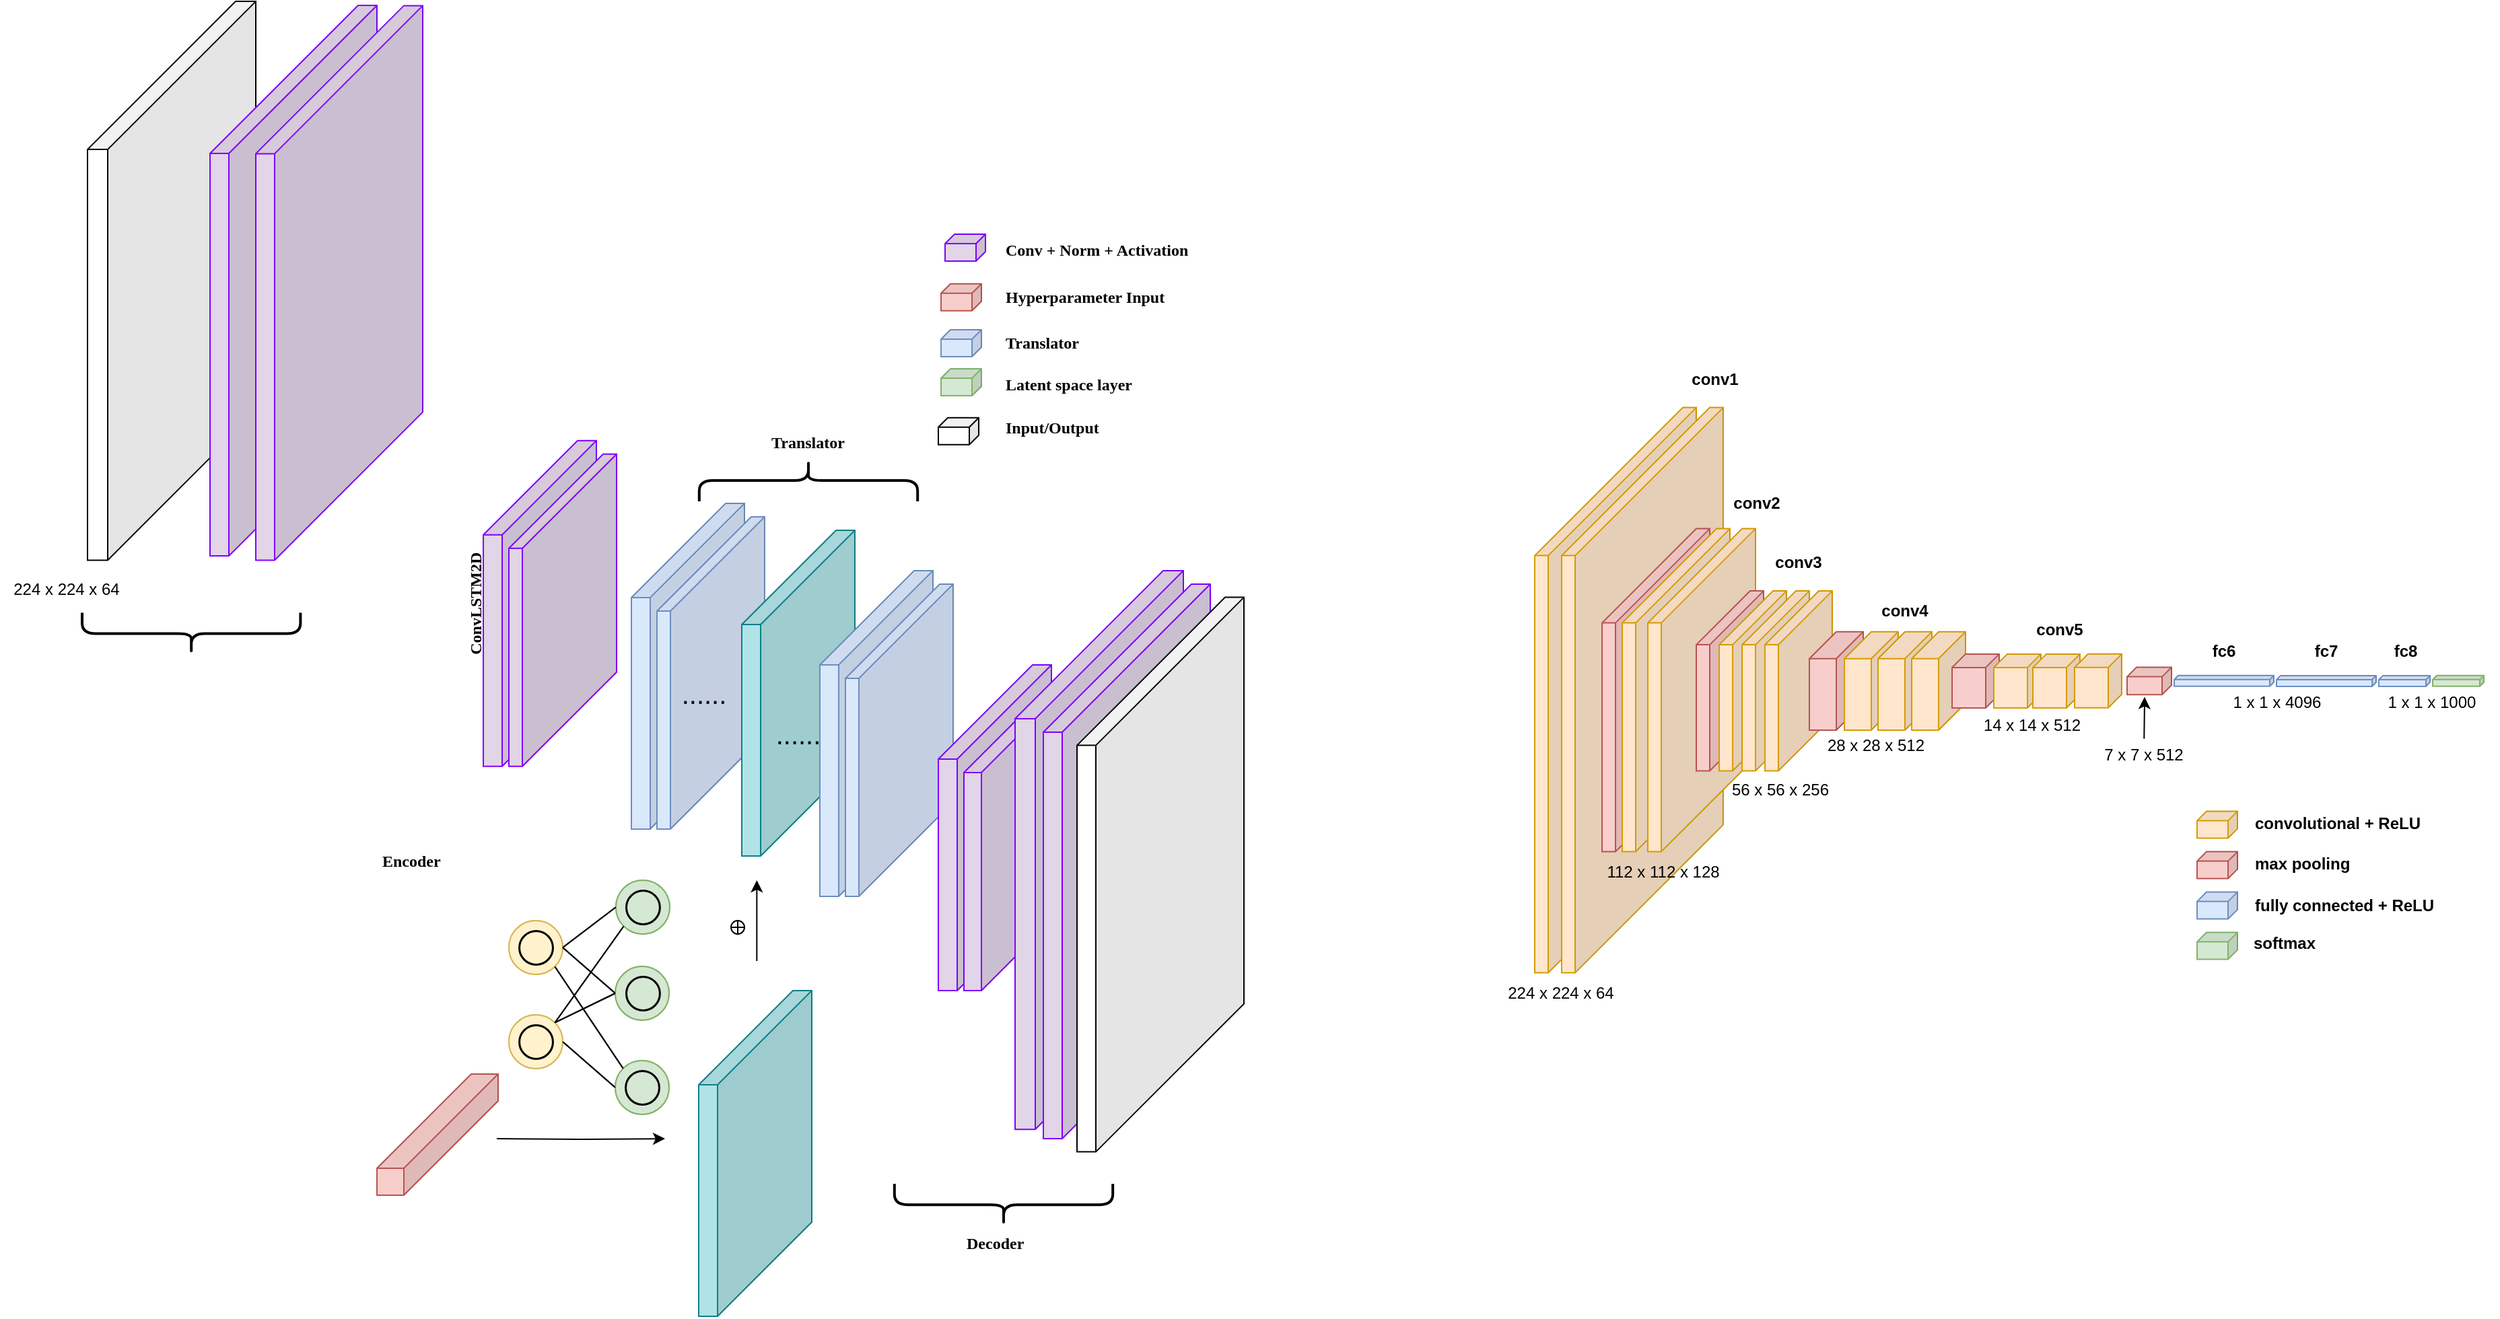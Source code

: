 <mxfile version="24.7.14">
  <diagram name="Page-1" id="ipZe1BJ04AktczsMQ5Gt">
    <mxGraphModel dx="1753" dy="996" grid="1" gridSize="10" guides="1" tooltips="1" connect="1" arrows="1" fold="1" page="1" pageScale="1" pageWidth="2000" pageHeight="3000" math="0" shadow="0">
      <root>
        <mxCell id="0" />
        <mxCell id="1" parent="0" />
        <mxCell id="X90mC9pYVaTqxXo_M1r8-1" value="" style="shape=cube;whiteSpace=wrap;html=1;boundedLbl=1;backgroundOutline=1;darkOpacity=0.05;darkOpacity2=0.1;size=110;direction=east;flipH=1;fontFamily=Georgia;shadow=0;" parent="1" vertex="1">
          <mxGeometry x="85" y="17.06" width="125" height="415.13" as="geometry" />
        </mxCell>
        <mxCell id="X90mC9pYVaTqxXo_M1r8-2" value="" style="shape=cube;whiteSpace=wrap;html=1;boundedLbl=1;backgroundOutline=1;darkOpacity=0.05;darkOpacity2=0.1;size=110;direction=east;flipH=1;fillColor=#E1D5E7;strokeColor=#7F00FF;fontFamily=Georgia;" parent="1" vertex="1">
          <mxGeometry x="176" y="20" width="124" height="409.06" as="geometry" />
        </mxCell>
        <mxCell id="X90mC9pYVaTqxXo_M1r8-3" value="" style="shape=cube;whiteSpace=wrap;html=1;boundedLbl=1;backgroundOutline=1;darkOpacity=0.05;darkOpacity2=0.1;size=7;direction=east;flipH=1;fillColor=#E1D5E7;strokeColor=#7F00FF;fontFamily=Georgia;" parent="1" vertex="1">
          <mxGeometry x="722" y="190" width="30" height="20" as="geometry" />
        </mxCell>
        <mxCell id="X90mC9pYVaTqxXo_M1r8-4" value="" style="shape=cube;whiteSpace=wrap;html=1;boundedLbl=1;backgroundOutline=1;darkOpacity=0.05;darkOpacity2=0.1;size=7;direction=east;flipH=1;fillColor=#f8cecc;strokeColor=#b85450;fontFamily=Georgia;" parent="1" vertex="1">
          <mxGeometry x="719" y="226.88" width="30" height="20" as="geometry" />
        </mxCell>
        <mxCell id="X90mC9pYVaTqxXo_M1r8-5" value="" style="shape=cube;whiteSpace=wrap;html=1;boundedLbl=1;backgroundOutline=1;darkOpacity=0.05;darkOpacity2=0.1;size=7;direction=east;flipH=1;fillColor=#dae8fc;strokeColor=#6c8ebf;fontFamily=Georgia;" parent="1" vertex="1">
          <mxGeometry x="719" y="261" width="30" height="20" as="geometry" />
        </mxCell>
        <mxCell id="X90mC9pYVaTqxXo_M1r8-6" value="" style="shape=cube;whiteSpace=wrap;html=1;boundedLbl=1;backgroundOutline=1;darkOpacity=0.05;darkOpacity2=0.1;size=7;direction=east;flipH=1;fillColor=#d5e8d4;strokeColor=#82b366;fontFamily=Georgia;" parent="1" vertex="1">
          <mxGeometry x="719" y="290" width="30" height="20" as="geometry" />
        </mxCell>
        <mxCell id="X90mC9pYVaTqxXo_M1r8-7" value="&lt;b&gt;ConvLSTM2D&lt;/b&gt;" style="text;html=1;strokeColor=none;fillColor=none;align=center;verticalAlign=middle;whiteSpace=wrap;rounded=0;rotation=-90;fontFamily=Georgia;" parent="1" vertex="1">
          <mxGeometry x="324" y="449.38" width="100" height="30" as="geometry" />
        </mxCell>
        <mxCell id="X90mC9pYVaTqxXo_M1r8-8" value="Conv + Norm + Activation" style="text;html=1;strokeColor=none;fillColor=none;align=left;verticalAlign=middle;whiteSpace=wrap;rounded=0;fontStyle=1;fontFamily=Georgia;" parent="1" vertex="1">
          <mxGeometry x="765" y="190" width="174" height="23.88" as="geometry" />
        </mxCell>
        <mxCell id="X90mC9pYVaTqxXo_M1r8-9" value="Translator" style="text;html=1;strokeColor=none;fillColor=none;align=left;verticalAlign=middle;whiteSpace=wrap;rounded=0;fontStyle=1;fontFamily=Georgia;" parent="1" vertex="1">
          <mxGeometry x="765" y="259.06" width="138" height="23.88" as="geometry" />
        </mxCell>
        <mxCell id="X90mC9pYVaTqxXo_M1r8-10" value="Latent space layer" style="text;html=1;strokeColor=none;fillColor=none;align=left;verticalAlign=middle;whiteSpace=wrap;rounded=0;fontStyle=1;fontFamily=Georgia;" parent="1" vertex="1">
          <mxGeometry x="765" y="290.0" width="138" height="23.88" as="geometry" />
        </mxCell>
        <mxCell id="X90mC9pYVaTqxXo_M1r8-11" value="" style="shape=cube;whiteSpace=wrap;html=1;boundedLbl=1;backgroundOutline=1;darkOpacity=0.05;darkOpacity2=0.1;size=110;direction=east;flipH=1;fillColor=#E1D5E7;strokeColor=#7F00FF;fontFamily=Georgia;" parent="1" vertex="1">
          <mxGeometry x="210" y="20.19" width="124" height="412" as="geometry" />
        </mxCell>
        <mxCell id="X90mC9pYVaTqxXo_M1r8-12" value="" style="shape=cube;whiteSpace=wrap;html=1;boundedLbl=1;backgroundOutline=1;darkOpacity=0.05;darkOpacity2=0.1;size=70;direction=east;flipH=1;fillColor=#E1D5E7;strokeColor=#7F00FF;fontFamily=Georgia;" parent="1" vertex="1">
          <mxGeometry x="379" y="343.38" width="84" height="242" as="geometry" />
        </mxCell>
        <mxCell id="X90mC9pYVaTqxXo_M1r8-13" value="" style="shape=cube;whiteSpace=wrap;html=1;boundedLbl=1;backgroundOutline=1;darkOpacity=0.05;darkOpacity2=0.1;size=70;direction=east;flipH=1;fillColor=#E1D5E7;strokeColor=#7F00FF;fontFamily=Georgia;" parent="1" vertex="1">
          <mxGeometry x="398" y="353.38" width="80" height="232" as="geometry" />
        </mxCell>
        <mxCell id="X90mC9pYVaTqxXo_M1r8-14" value="" style="shape=cube;whiteSpace=wrap;html=1;boundedLbl=1;backgroundOutline=1;darkOpacity=0.05;darkOpacity2=0.1;size=70;direction=east;flipH=1;fillColor=#dae8fc;strokeColor=#6c8ebf;fontFamily=Georgia;" parent="1" vertex="1">
          <mxGeometry x="489" y="390" width="84" height="242" as="geometry" />
        </mxCell>
        <mxCell id="X90mC9pYVaTqxXo_M1r8-15" value="" style="shape=cube;whiteSpace=wrap;html=1;boundedLbl=1;backgroundOutline=1;darkOpacity=0.05;darkOpacity2=0.1;size=70;direction=east;flipH=1;fillColor=#dae8fc;strokeColor=#6c8ebf;fontFamily=Georgia;" parent="1" vertex="1">
          <mxGeometry x="508" y="400" width="80" height="232" as="geometry" />
        </mxCell>
        <mxCell id="X90mC9pYVaTqxXo_M1r8-16" value="" style="edgeStyle=orthogonalEdgeStyle;rounded=0;orthogonalLoop=1;jettySize=auto;html=1;fontFamily=Helvetica;fontSize=12;fontColor=default;" parent="1" edge="1">
          <mxGeometry relative="1" as="geometry">
            <mxPoint x="389" y="861.999" as="sourcePoint" />
            <mxPoint x="514" y="862.06" as="targetPoint" />
          </mxGeometry>
        </mxCell>
        <mxCell id="X90mC9pYVaTqxXo_M1r8-17" value="" style="shape=cube;whiteSpace=wrap;html=1;boundedLbl=1;backgroundOutline=1;darkOpacity=0.05;darkOpacity2=0.1;size=70;direction=east;flipH=1;fillColor=#f8cecc;strokeColor=#b85450;fontFamily=Georgia;" parent="1" vertex="1">
          <mxGeometry x="300" y="814" width="90" height="90" as="geometry" />
        </mxCell>
        <mxCell id="X90mC9pYVaTqxXo_M1r8-18" value="" style="shape=cube;whiteSpace=wrap;html=1;boundedLbl=1;backgroundOutline=1;darkOpacity=0.05;darkOpacity2=0.1;size=70;direction=east;flipH=1;fillColor=#b0e3e6;fontFamily=Georgia;strokeColor=#0e8088;" parent="1" vertex="1">
          <mxGeometry x="571" y="410" width="84" height="242" as="geometry" />
        </mxCell>
        <mxCell id="X90mC9pYVaTqxXo_M1r8-19" value="" style="shape=cube;whiteSpace=wrap;html=1;boundedLbl=1;backgroundOutline=1;darkOpacity=0.05;darkOpacity2=0.1;size=70;direction=east;flipH=1;fillColor=#dae8fc;strokeColor=#6c8ebf;fontFamily=Georgia;" parent="1" vertex="1">
          <mxGeometry x="629" y="440" width="84" height="242" as="geometry" />
        </mxCell>
        <mxCell id="X90mC9pYVaTqxXo_M1r8-20" value="" style="shape=cube;whiteSpace=wrap;html=1;boundedLbl=1;backgroundOutline=1;darkOpacity=0.05;darkOpacity2=0.1;size=70;direction=east;flipH=1;fillColor=#dae8fc;strokeColor=#6c8ebf;fontFamily=Georgia;" parent="1" vertex="1">
          <mxGeometry x="648" y="450" width="80" height="232" as="geometry" />
        </mxCell>
        <mxCell id="X90mC9pYVaTqxXo_M1r8-21" value="" style="shape=cube;whiteSpace=wrap;html=1;boundedLbl=1;backgroundOutline=1;darkOpacity=0.05;darkOpacity2=0.1;size=70;direction=east;flipH=1;fillColor=#E1D5E7;strokeColor=#7F00FF;fontFamily=Georgia;" parent="1" vertex="1">
          <mxGeometry x="717" y="510" width="84" height="242" as="geometry" />
        </mxCell>
        <mxCell id="X90mC9pYVaTqxXo_M1r8-22" value="" style="shape=cube;whiteSpace=wrap;html=1;boundedLbl=1;backgroundOutline=1;darkOpacity=0.05;darkOpacity2=0.1;size=70;direction=east;flipH=1;fillColor=#E1D5E7;strokeColor=#7F00FF;fontFamily=Georgia;" parent="1" vertex="1">
          <mxGeometry x="736" y="520" width="83" height="232" as="geometry" />
        </mxCell>
        <mxCell id="X90mC9pYVaTqxXo_M1r8-23" value="" style="shape=cube;whiteSpace=wrap;html=1;boundedLbl=1;backgroundOutline=1;darkOpacity=0.05;darkOpacity2=0.1;size=110;direction=east;flipH=1;fontFamily=Georgia;shadow=0;fillColor=#E1D5E7;strokeColor=#7F00FF;" parent="1" vertex="1">
          <mxGeometry x="774" y="440" width="125" height="415.13" as="geometry" />
        </mxCell>
        <mxCell id="X90mC9pYVaTqxXo_M1r8-24" value="" style="shape=cube;whiteSpace=wrap;html=1;boundedLbl=1;backgroundOutline=1;darkOpacity=0.05;darkOpacity2=0.1;size=110;direction=east;flipH=1;fillColor=#E1D5E7;strokeColor=#7F00FF;fontFamily=Georgia;" parent="1" vertex="1">
          <mxGeometry x="795" y="450" width="124" height="412" as="geometry" />
        </mxCell>
        <mxCell id="X90mC9pYVaTqxXo_M1r8-25" value="" style="shape=cube;whiteSpace=wrap;html=1;boundedLbl=1;backgroundOutline=1;darkOpacity=0.05;darkOpacity2=0.1;size=110;direction=east;flipH=1;fontFamily=Georgia;" parent="1" vertex="1">
          <mxGeometry x="820" y="459.81" width="124" height="412" as="geometry" />
        </mxCell>
        <mxCell id="X90mC9pYVaTqxXo_M1r8-26" value="" style="shape=cube;whiteSpace=wrap;html=1;boundedLbl=1;backgroundOutline=1;darkOpacity=0.05;darkOpacity2=0.1;size=70;direction=east;flipH=1;fillColor=#b0e3e6;fontFamily=Georgia;strokeColor=#0e8088;" parent="1" vertex="1">
          <mxGeometry x="539" y="752" width="84" height="242" as="geometry" />
        </mxCell>
        <mxCell id="X90mC9pYVaTqxXo_M1r8-27" value="" style="shape=cube;whiteSpace=wrap;html=1;boundedLbl=1;backgroundOutline=1;darkOpacity=0.05;darkOpacity2=0.1;size=7;direction=east;flipH=1;fontFamily=Georgia;" parent="1" vertex="1">
          <mxGeometry x="717" y="326.38" width="30" height="20" as="geometry" />
        </mxCell>
        <mxCell id="X90mC9pYVaTqxXo_M1r8-28" value="Input/Output" style="text;html=1;strokeColor=none;fillColor=none;align=left;verticalAlign=middle;whiteSpace=wrap;rounded=0;fontStyle=1;fontFamily=Georgia;" parent="1" vertex="1">
          <mxGeometry x="765" y="322.5" width="138" height="23.88" as="geometry" />
        </mxCell>
        <mxCell id="X90mC9pYVaTqxXo_M1r8-29" value="&lt;font style=&quot;font-size: 20px;&quot;&gt;......&lt;/font&gt;" style="text;html=1;align=center;verticalAlign=middle;whiteSpace=wrap;rounded=0;fontFamily=Helvetica;fontSize=12;fontColor=default;" parent="1" vertex="1">
          <mxGeometry x="513" y="516" width="60" height="30" as="geometry" />
        </mxCell>
        <mxCell id="X90mC9pYVaTqxXo_M1r8-30" value="&lt;font style=&quot;font-size: 20px;&quot;&gt;......&lt;/font&gt;" style="text;html=1;align=center;verticalAlign=middle;whiteSpace=wrap;rounded=0;fontFamily=Helvetica;fontSize=12;fontColor=default;" parent="1" vertex="1">
          <mxGeometry x="582.5" y="546" width="60" height="30" as="geometry" />
        </mxCell>
        <mxCell id="X90mC9pYVaTqxXo_M1r8-31" value="Hyperparameter Input" style="text;html=1;strokeColor=none;fillColor=none;align=left;verticalAlign=middle;whiteSpace=wrap;rounded=0;fontStyle=1;fontFamily=Georgia;" parent="1" vertex="1">
          <mxGeometry x="765" y="224.94" width="174" height="23.88" as="geometry" />
        </mxCell>
        <mxCell id="X90mC9pYVaTqxXo_M1r8-32" value="" style="endArrow=classic;html=1;rounded=0;fontFamily=Helvetica;fontSize=12;fontColor=default;" parent="1" edge="1">
          <mxGeometry width="50" height="50" relative="1" as="geometry">
            <mxPoint x="582.16" y="730" as="sourcePoint" />
            <mxPoint x="582.16" y="670" as="targetPoint" />
          </mxGeometry>
        </mxCell>
        <mxCell id="X90mC9pYVaTqxXo_M1r8-33" value="" style="verticalLabelPosition=bottom;verticalAlign=top;html=1;shape=mxgraph.flowchart.summing_function;align=center;fontFamily=Helvetica;fontSize=12;" parent="1" vertex="1">
          <mxGeometry x="563" y="700" width="10" height="10" as="geometry" />
        </mxCell>
        <mxCell id="X90mC9pYVaTqxXo_M1r8-34" value="" style="shape=curlyBracket;whiteSpace=wrap;html=1;rounded=1;flipH=1;labelPosition=right;verticalLabelPosition=middle;align=left;verticalAlign=middle;fontFamily=Helvetica;fontSize=12;rotation=90;strokeWidth=2;" parent="1" vertex="1">
          <mxGeometry x="146.6" y="405.6" width="31" height="162.19" as="geometry" />
        </mxCell>
        <mxCell id="X90mC9pYVaTqxXo_M1r8-35" value="Encoder" style="text;html=1;strokeColor=none;fillColor=none;align=left;verticalAlign=middle;whiteSpace=wrap;rounded=0;fontStyle=1;fontFamily=Georgia;" parent="1" vertex="1">
          <mxGeometry x="301.6" y="648.06" width="59" height="15.88" as="geometry" />
        </mxCell>
        <mxCell id="X90mC9pYVaTqxXo_M1r8-36" value="" style="shape=curlyBracket;whiteSpace=wrap;html=1;rounded=1;flipH=1;labelPosition=right;verticalLabelPosition=middle;align=left;verticalAlign=middle;fontFamily=Helvetica;fontSize=12;rotation=90;strokeWidth=2;" parent="1" vertex="1">
          <mxGeometry x="750" y="830" width="31" height="162.19" as="geometry" />
        </mxCell>
        <mxCell id="X90mC9pYVaTqxXo_M1r8-37" value="Decoder" style="text;html=1;strokeColor=none;fillColor=none;align=left;verticalAlign=middle;whiteSpace=wrap;rounded=0;fontStyle=1;fontFamily=Georgia;" parent="1" vertex="1">
          <mxGeometry x="736" y="932.46" width="59" height="15.88" as="geometry" />
        </mxCell>
        <mxCell id="X90mC9pYVaTqxXo_M1r8-38" value="" style="shape=curlyBracket;whiteSpace=wrap;html=1;rounded=1;flipH=1;labelPosition=right;verticalLabelPosition=middle;align=left;verticalAlign=middle;fontFamily=Helvetica;fontSize=12;rotation=-90;strokeWidth=2;" parent="1" vertex="1">
          <mxGeometry x="605" y="291.96" width="31" height="162.19" as="geometry" />
        </mxCell>
        <mxCell id="X90mC9pYVaTqxXo_M1r8-39" value="Translator" style="text;html=1;strokeColor=none;fillColor=none;align=left;verticalAlign=middle;whiteSpace=wrap;rounded=0;fontStyle=1;fontFamily=Georgia;" parent="1" vertex="1">
          <mxGeometry x="591" y="337.5" width="59" height="15.88" as="geometry" />
        </mxCell>
        <mxCell id="X90mC9pYVaTqxXo_M1r8-40" value="" style="ellipse;whiteSpace=wrap;html=1;aspect=fixed;strokeColor=#d6b656;fillColor=#fff2cc;container=0;fontSize=9;" parent="1" vertex="1">
          <mxGeometry x="398" y="770" width="40" height="40" as="geometry" />
        </mxCell>
        <mxCell id="X90mC9pYVaTqxXo_M1r8-41" value="" style="ellipse;whiteSpace=wrap;html=1;aspect=fixed;fillColor=none;strokeWidth=1.5;container=0;fontSize=9;" parent="1" vertex="1">
          <mxGeometry x="405.535" y="777.53" width="24.93" height="24.93" as="geometry" />
        </mxCell>
        <mxCell id="X90mC9pYVaTqxXo_M1r8-42" value="" style="ellipse;whiteSpace=wrap;html=1;aspect=fixed;strokeColor=#d6b656;fillColor=#fff2cc;container=0;fontSize=9;" parent="1" vertex="1">
          <mxGeometry x="398" y="700" width="40" height="40" as="geometry" />
        </mxCell>
        <mxCell id="X90mC9pYVaTqxXo_M1r8-43" value="" style="ellipse;whiteSpace=wrap;html=1;aspect=fixed;fillColor=none;strokeWidth=1.5;container=0;fontSize=9;" parent="1" vertex="1">
          <mxGeometry x="405.535" y="707.53" width="24.93" height="24.93" as="geometry" />
        </mxCell>
        <mxCell id="X90mC9pYVaTqxXo_M1r8-44" value="" style="ellipse;whiteSpace=wrap;html=1;aspect=fixed;strokeColor=#82b366;fillColor=#d5e8d4;container=0;fontSize=9;" parent="1" vertex="1">
          <mxGeometry x="477.0" y="734" width="40" height="40" as="geometry" />
        </mxCell>
        <mxCell id="X90mC9pYVaTqxXo_M1r8-45" value="" style="ellipse;whiteSpace=wrap;html=1;aspect=fixed;fillColor=none;strokeWidth=1.5;container=0;fontSize=9;" parent="1" vertex="1">
          <mxGeometry x="485.0" y="741.53" width="24.93" height="24.93" as="geometry" />
        </mxCell>
        <mxCell id="X90mC9pYVaTqxXo_M1r8-46" value="" style="ellipse;whiteSpace=wrap;html=1;aspect=fixed;strokeColor=#82b366;fillColor=#d5e8d4;container=0;fontSize=9;" parent="1" vertex="1">
          <mxGeometry x="477.0" y="804" width="40" height="40" as="geometry" />
        </mxCell>
        <mxCell id="X90mC9pYVaTqxXo_M1r8-47" value="" style="ellipse;whiteSpace=wrap;html=1;aspect=fixed;fillColor=none;strokeWidth=1.5;container=0;fontSize=9;" parent="1" vertex="1">
          <mxGeometry x="484.535" y="811.53" width="24.93" height="24.93" as="geometry" />
        </mxCell>
        <mxCell id="X90mC9pYVaTqxXo_M1r8-48" value="" style="ellipse;whiteSpace=wrap;html=1;aspect=fixed;strokeColor=#82b366;fillColor=#d5e8d4;container=0;fontSize=9;" parent="1" vertex="1">
          <mxGeometry x="477.46" y="670" width="40" height="40" as="geometry" />
        </mxCell>
        <mxCell id="X90mC9pYVaTqxXo_M1r8-49" value="" style="ellipse;whiteSpace=wrap;html=1;aspect=fixed;fillColor=none;strokeWidth=1.5;container=0;fontSize=9;" parent="1" vertex="1">
          <mxGeometry x="484.995" y="677.53" width="24.93" height="24.93" as="geometry" />
        </mxCell>
        <mxCell id="X90mC9pYVaTqxXo_M1r8-50" value="" style="endArrow=none;html=1;rounded=0;fontSize=9;exitX=1;exitY=0.5;exitDx=0;exitDy=0;entryX=0;entryY=0.5;entryDx=0;entryDy=0;" parent="1" source="X90mC9pYVaTqxXo_M1r8-42" target="X90mC9pYVaTqxXo_M1r8-44" edge="1">
          <mxGeometry width="50" height="50" relative="1" as="geometry">
            <mxPoint x="442.142" y="674.142" as="sourcePoint" />
            <mxPoint x="492.858" y="819.858" as="targetPoint" />
          </mxGeometry>
        </mxCell>
        <mxCell id="X90mC9pYVaTqxXo_M1r8-51" value="" style="endArrow=none;html=1;rounded=0;fontSize=9;exitX=1;exitY=0.5;exitDx=0;exitDy=0;entryX=0;entryY=0.5;entryDx=0;entryDy=0;" parent="1" source="X90mC9pYVaTqxXo_M1r8-40" target="X90mC9pYVaTqxXo_M1r8-46" edge="1">
          <mxGeometry width="50" height="50" relative="1" as="geometry">
            <mxPoint x="448.0" y="730" as="sourcePoint" />
            <mxPoint x="487.0" y="764" as="targetPoint" />
          </mxGeometry>
        </mxCell>
        <mxCell id="X90mC9pYVaTqxXo_M1r8-52" value="" style="endArrow=none;html=1;rounded=0;fontSize=9;exitX=1;exitY=0;exitDx=0;exitDy=0;entryX=0;entryY=0.5;entryDx=0;entryDy=0;" parent="1" source="X90mC9pYVaTqxXo_M1r8-40" target="X90mC9pYVaTqxXo_M1r8-44" edge="1">
          <mxGeometry width="50" height="50" relative="1" as="geometry">
            <mxPoint x="448.0" y="800" as="sourcePoint" />
            <mxPoint x="487.0" y="834" as="targetPoint" />
          </mxGeometry>
        </mxCell>
        <mxCell id="X90mC9pYVaTqxXo_M1r8-53" value="" style="endArrow=none;html=1;rounded=0;fontSize=9;exitX=1;exitY=0;exitDx=0;exitDy=0;entryX=0;entryY=1;entryDx=0;entryDy=0;" parent="1" source="X90mC9pYVaTqxXo_M1r8-40" target="X90mC9pYVaTqxXo_M1r8-48" edge="1">
          <mxGeometry width="50" height="50" relative="1" as="geometry">
            <mxPoint x="442.142" y="785.858" as="sourcePoint" />
            <mxPoint x="487.0" y="764" as="targetPoint" />
          </mxGeometry>
        </mxCell>
        <mxCell id="X90mC9pYVaTqxXo_M1r8-54" value="" style="endArrow=none;html=1;rounded=0;fontSize=9;exitX=1;exitY=1;exitDx=0;exitDy=0;entryX=0;entryY=0;entryDx=0;entryDy=0;" parent="1" source="X90mC9pYVaTqxXo_M1r8-42" target="X90mC9pYVaTqxXo_M1r8-46" edge="1">
          <mxGeometry width="50" height="50" relative="1" as="geometry">
            <mxPoint x="442.142" y="715.858" as="sourcePoint" />
            <mxPoint x="493.318" y="644.142" as="targetPoint" />
          </mxGeometry>
        </mxCell>
        <mxCell id="X90mC9pYVaTqxXo_M1r8-55" value="" style="endArrow=none;html=1;rounded=0;fontSize=9;exitX=1;exitY=0.5;exitDx=0;exitDy=0;entryX=0;entryY=0.5;entryDx=0;entryDy=0;" parent="1" source="X90mC9pYVaTqxXo_M1r8-42" target="X90mC9pYVaTqxXo_M1r8-48" edge="1">
          <mxGeometry width="50" height="50" relative="1" as="geometry">
            <mxPoint x="442.142" y="744.142" as="sourcePoint" />
            <mxPoint x="492.858" y="819.858" as="targetPoint" />
          </mxGeometry>
        </mxCell>
        <mxCell id="X90mC9pYVaTqxXo_M1r8-56" value="" style="ellipse;whiteSpace=wrap;html=1;aspect=fixed;strokeColor=#d6b656;fillColor=#fff2cc;container=0;fontSize=9;" parent="1" vertex="1">
          <mxGeometry x="398" y="770" width="40" height="40" as="geometry" />
        </mxCell>
        <mxCell id="X90mC9pYVaTqxXo_M1r8-57" value="" style="ellipse;whiteSpace=wrap;html=1;aspect=fixed;fillColor=none;strokeWidth=1.5;container=0;fontSize=9;" parent="1" vertex="1">
          <mxGeometry x="405.535" y="777.53" width="24.93" height="24.93" as="geometry" />
        </mxCell>
        <mxCell id="X90mC9pYVaTqxXo_M1r8-58" value="" style="ellipse;whiteSpace=wrap;html=1;aspect=fixed;strokeColor=#d6b656;fillColor=#fff2cc;container=0;fontSize=9;" parent="1" vertex="1">
          <mxGeometry x="398" y="700" width="40" height="40" as="geometry" />
        </mxCell>
        <mxCell id="X90mC9pYVaTqxXo_M1r8-59" value="" style="ellipse;whiteSpace=wrap;html=1;aspect=fixed;fillColor=none;strokeWidth=1.5;container=0;fontSize=9;" parent="1" vertex="1">
          <mxGeometry x="405.535" y="707.53" width="24.93" height="24.93" as="geometry" />
        </mxCell>
        <mxCell id="X90mC9pYVaTqxXo_M1r8-60" value="" style="ellipse;whiteSpace=wrap;html=1;aspect=fixed;strokeColor=#82b366;fillColor=#d5e8d4;container=0;fontSize=9;" parent="1" vertex="1">
          <mxGeometry x="477.0" y="734" width="40" height="40" as="geometry" />
        </mxCell>
        <mxCell id="X90mC9pYVaTqxXo_M1r8-61" value="" style="ellipse;whiteSpace=wrap;html=1;aspect=fixed;fillColor=none;strokeWidth=1.5;container=0;fontSize=9;" parent="1" vertex="1">
          <mxGeometry x="485.0" y="741.53" width="24.93" height="24.93" as="geometry" />
        </mxCell>
        <mxCell id="X90mC9pYVaTqxXo_M1r8-62" value="" style="ellipse;whiteSpace=wrap;html=1;aspect=fixed;strokeColor=#82b366;fillColor=#d5e8d4;container=0;fontSize=9;" parent="1" vertex="1">
          <mxGeometry x="477.0" y="804" width="40" height="40" as="geometry" />
        </mxCell>
        <mxCell id="X90mC9pYVaTqxXo_M1r8-63" value="" style="ellipse;whiteSpace=wrap;html=1;aspect=fixed;fillColor=none;strokeWidth=1.5;container=0;fontSize=9;" parent="1" vertex="1">
          <mxGeometry x="484.535" y="811.53" width="24.93" height="24.93" as="geometry" />
        </mxCell>
        <mxCell id="X90mC9pYVaTqxXo_M1r8-64" value="" style="ellipse;whiteSpace=wrap;html=1;aspect=fixed;strokeColor=#82b366;fillColor=#d5e8d4;container=0;fontSize=9;" parent="1" vertex="1">
          <mxGeometry x="477.46" y="670" width="40" height="40" as="geometry" />
        </mxCell>
        <mxCell id="X90mC9pYVaTqxXo_M1r8-65" value="" style="ellipse;whiteSpace=wrap;html=1;aspect=fixed;fillColor=none;strokeWidth=1.5;container=0;fontSize=9;" parent="1" vertex="1">
          <mxGeometry x="484.995" y="677.53" width="24.93" height="24.93" as="geometry" />
        </mxCell>
        <mxCell id="X90mC9pYVaTqxXo_M1r8-66" value="" style="endArrow=none;html=1;rounded=0;fontSize=9;exitX=1;exitY=0.5;exitDx=0;exitDy=0;entryX=0;entryY=0.5;entryDx=0;entryDy=0;" parent="1" source="X90mC9pYVaTqxXo_M1r8-58" target="X90mC9pYVaTqxXo_M1r8-60" edge="1">
          <mxGeometry width="50" height="50" relative="1" as="geometry">
            <mxPoint x="442.142" y="674.142" as="sourcePoint" />
            <mxPoint x="492.858" y="819.858" as="targetPoint" />
          </mxGeometry>
        </mxCell>
        <mxCell id="X90mC9pYVaTqxXo_M1r8-67" value="" style="endArrow=none;html=1;rounded=0;fontSize=9;exitX=1;exitY=0.5;exitDx=0;exitDy=0;entryX=0;entryY=0.5;entryDx=0;entryDy=0;" parent="1" source="X90mC9pYVaTqxXo_M1r8-56" target="X90mC9pYVaTqxXo_M1r8-62" edge="1">
          <mxGeometry width="50" height="50" relative="1" as="geometry">
            <mxPoint x="448.0" y="730" as="sourcePoint" />
            <mxPoint x="487.0" y="764" as="targetPoint" />
          </mxGeometry>
        </mxCell>
        <mxCell id="X90mC9pYVaTqxXo_M1r8-68" value="" style="endArrow=none;html=1;rounded=0;fontSize=9;exitX=1;exitY=0;exitDx=0;exitDy=0;entryX=0;entryY=0.5;entryDx=0;entryDy=0;" parent="1" source="X90mC9pYVaTqxXo_M1r8-56" target="X90mC9pYVaTqxXo_M1r8-60" edge="1">
          <mxGeometry width="50" height="50" relative="1" as="geometry">
            <mxPoint x="448.0" y="800" as="sourcePoint" />
            <mxPoint x="487.0" y="834" as="targetPoint" />
          </mxGeometry>
        </mxCell>
        <mxCell id="X90mC9pYVaTqxXo_M1r8-69" value="" style="endArrow=none;html=1;rounded=0;fontSize=9;exitX=1;exitY=0;exitDx=0;exitDy=0;entryX=0;entryY=1;entryDx=0;entryDy=0;" parent="1" source="X90mC9pYVaTqxXo_M1r8-56" target="X90mC9pYVaTqxXo_M1r8-64" edge="1">
          <mxGeometry width="50" height="50" relative="1" as="geometry">
            <mxPoint x="442.142" y="785.858" as="sourcePoint" />
            <mxPoint x="487.0" y="764" as="targetPoint" />
          </mxGeometry>
        </mxCell>
        <mxCell id="X90mC9pYVaTqxXo_M1r8-70" value="" style="endArrow=none;html=1;rounded=0;fontSize=9;exitX=1;exitY=1;exitDx=0;exitDy=0;entryX=0;entryY=0;entryDx=0;entryDy=0;" parent="1" source="X90mC9pYVaTqxXo_M1r8-58" target="X90mC9pYVaTqxXo_M1r8-62" edge="1">
          <mxGeometry width="50" height="50" relative="1" as="geometry">
            <mxPoint x="442.142" y="715.858" as="sourcePoint" />
            <mxPoint x="493.318" y="644.142" as="targetPoint" />
          </mxGeometry>
        </mxCell>
        <mxCell id="X90mC9pYVaTqxXo_M1r8-71" value="" style="endArrow=none;html=1;rounded=0;fontSize=9;exitX=1;exitY=0.5;exitDx=0;exitDy=0;entryX=0;entryY=0.5;entryDx=0;entryDy=0;" parent="1" source="X90mC9pYVaTqxXo_M1r8-58" target="X90mC9pYVaTqxXo_M1r8-64" edge="1">
          <mxGeometry width="50" height="50" relative="1" as="geometry">
            <mxPoint x="442.142" y="744.142" as="sourcePoint" />
            <mxPoint x="492.858" y="819.858" as="targetPoint" />
          </mxGeometry>
        </mxCell>
        <mxCell id="X90mC9pYVaTqxXo_M1r8-281" value="" style="shape=cube;whiteSpace=wrap;html=1;boundedLbl=1;backgroundOutline=1;darkOpacity=0.05;darkOpacity2=0.1;size=110;direction=east;flipH=1;fillColor=#ffe6cc;strokeColor=#d79b00;" parent="1" vertex="1">
          <mxGeometry x="1160" y="318.81" width="120" height="420" as="geometry" />
        </mxCell>
        <mxCell id="X90mC9pYVaTqxXo_M1r8-282" value="" style="shape=cube;whiteSpace=wrap;html=1;boundedLbl=1;backgroundOutline=1;darkOpacity=0.05;darkOpacity2=0.1;size=110;direction=east;flipH=1;fillColor=#ffe6cc;strokeColor=#d79b00;" parent="1" vertex="1">
          <mxGeometry x="1180" y="318.81" width="120" height="420" as="geometry" />
        </mxCell>
        <mxCell id="X90mC9pYVaTqxXo_M1r8-283" value="" style="shape=cube;whiteSpace=wrap;html=1;boundedLbl=1;backgroundOutline=1;darkOpacity=0.05;darkOpacity2=0.1;size=70;direction=east;flipH=1;fillColor=#f8cecc;strokeColor=#b85450;" parent="1" vertex="1">
          <mxGeometry x="1210" y="408.81" width="80" height="240" as="geometry" />
        </mxCell>
        <mxCell id="X90mC9pYVaTqxXo_M1r8-284" value="" style="shape=cube;whiteSpace=wrap;html=1;boundedLbl=1;backgroundOutline=1;darkOpacity=0.05;darkOpacity2=0.1;size=70;direction=east;flipH=1;fillColor=#ffe6cc;strokeColor=#d79b00;" parent="1" vertex="1">
          <mxGeometry x="1225" y="408.81" width="80" height="240" as="geometry" />
        </mxCell>
        <mxCell id="X90mC9pYVaTqxXo_M1r8-285" value="" style="shape=cube;whiteSpace=wrap;html=1;boundedLbl=1;backgroundOutline=1;darkOpacity=0.05;darkOpacity2=0.1;size=70;direction=east;flipH=1;fillColor=#ffe6cc;strokeColor=#d79b00;" parent="1" vertex="1">
          <mxGeometry x="1244" y="408.81" width="80" height="240" as="geometry" />
        </mxCell>
        <mxCell id="X90mC9pYVaTqxXo_M1r8-286" value="" style="shape=cube;whiteSpace=wrap;html=1;boundedLbl=1;backgroundOutline=1;darkOpacity=0.05;darkOpacity2=0.1;size=40;direction=east;flipH=1;fillColor=#f8cecc;strokeColor=#b85450;" parent="1" vertex="1">
          <mxGeometry x="1280" y="455.06" width="50" height="133.75" as="geometry" />
        </mxCell>
        <mxCell id="X90mC9pYVaTqxXo_M1r8-287" value="" style="shape=cube;whiteSpace=wrap;html=1;boundedLbl=1;backgroundOutline=1;darkOpacity=0.05;darkOpacity2=0.1;size=40;direction=east;flipH=1;fillColor=#ffe6cc;strokeColor=#d79b00;" parent="1" vertex="1">
          <mxGeometry x="1297" y="455.06" width="50" height="133.75" as="geometry" />
        </mxCell>
        <mxCell id="X90mC9pYVaTqxXo_M1r8-288" value="" style="shape=cube;whiteSpace=wrap;html=1;boundedLbl=1;backgroundOutline=1;darkOpacity=0.05;darkOpacity2=0.1;size=40;direction=east;flipH=1;fillColor=#ffe6cc;strokeColor=#d79b00;" parent="1" vertex="1">
          <mxGeometry x="1314" y="455.06" width="50" height="133.75" as="geometry" />
        </mxCell>
        <mxCell id="X90mC9pYVaTqxXo_M1r8-289" value="" style="shape=cube;whiteSpace=wrap;html=1;boundedLbl=1;backgroundOutline=1;darkOpacity=0.05;darkOpacity2=0.1;size=40;direction=east;flipH=1;fillColor=#ffe6cc;strokeColor=#d79b00;" parent="1" vertex="1">
          <mxGeometry x="1331" y="455.06" width="50" height="133.75" as="geometry" />
        </mxCell>
        <mxCell id="X90mC9pYVaTqxXo_M1r8-290" value="" style="shape=cube;whiteSpace=wrap;html=1;boundedLbl=1;backgroundOutline=1;darkOpacity=0.05;darkOpacity2=0.1;size=20;direction=east;flipH=1;fillColor=#f8cecc;strokeColor=#b85450;" parent="1" vertex="1">
          <mxGeometry x="1364" y="485.37" width="40" height="73.13" as="geometry" />
        </mxCell>
        <mxCell id="X90mC9pYVaTqxXo_M1r8-291" value="" style="shape=cube;whiteSpace=wrap;html=1;boundedLbl=1;backgroundOutline=1;darkOpacity=0.05;darkOpacity2=0.1;size=20;direction=east;flipH=1;fillColor=#ffe6cc;strokeColor=#d79b00;" parent="1" vertex="1">
          <mxGeometry x="1390" y="485.37" width="40" height="73.13" as="geometry" />
        </mxCell>
        <mxCell id="X90mC9pYVaTqxXo_M1r8-292" value="" style="shape=cube;whiteSpace=wrap;html=1;boundedLbl=1;backgroundOutline=1;darkOpacity=0.05;darkOpacity2=0.1;size=20;direction=east;flipH=1;fillColor=#ffe6cc;strokeColor=#d79b00;" parent="1" vertex="1">
          <mxGeometry x="1415" y="485.37" width="40" height="73.13" as="geometry" />
        </mxCell>
        <mxCell id="X90mC9pYVaTqxXo_M1r8-293" value="" style="shape=cube;whiteSpace=wrap;html=1;boundedLbl=1;backgroundOutline=1;darkOpacity=0.05;darkOpacity2=0.1;size=20;direction=east;flipH=1;fillColor=#ffe6cc;strokeColor=#d79b00;" parent="1" vertex="1">
          <mxGeometry x="1440" y="485.37" width="40" height="73.13" as="geometry" />
        </mxCell>
        <mxCell id="X90mC9pYVaTqxXo_M1r8-294" value="" style="shape=cube;whiteSpace=wrap;html=1;boundedLbl=1;backgroundOutline=1;darkOpacity=0.05;darkOpacity2=0.1;size=10;direction=east;flipH=1;fillColor=#f8cecc;strokeColor=#b85450;" parent="1" vertex="1">
          <mxGeometry x="1470" y="501.94" width="35" height="40" as="geometry" />
        </mxCell>
        <mxCell id="X90mC9pYVaTqxXo_M1r8-295" value="" style="shape=cube;whiteSpace=wrap;html=1;boundedLbl=1;backgroundOutline=1;darkOpacity=0.05;darkOpacity2=0.1;size=10;direction=east;flipH=1;fillColor=#ffe6cc;strokeColor=#d79b00;" parent="1" vertex="1">
          <mxGeometry x="1501" y="501.94" width="35" height="40" as="geometry" />
        </mxCell>
        <mxCell id="X90mC9pYVaTqxXo_M1r8-296" value="" style="shape=cube;whiteSpace=wrap;html=1;boundedLbl=1;backgroundOutline=1;darkOpacity=0.05;darkOpacity2=0.1;size=7;direction=east;flipH=1;fillColor=#f8cecc;strokeColor=#b85450;" parent="1" vertex="1">
          <mxGeometry x="1600" y="511.77" width="33" height="20.32" as="geometry" />
        </mxCell>
        <mxCell id="X90mC9pYVaTqxXo_M1r8-297" value="" style="shape=cube;whiteSpace=wrap;html=1;boundedLbl=1;backgroundOutline=1;darkOpacity=0.05;darkOpacity2=0.1;size=3;direction=east;flipH=1;fillColor=#dae8fc;strokeColor=#6c8ebf;" parent="1" vertex="1">
          <mxGeometry x="1635" y="517.93" width="74" height="8" as="geometry" />
        </mxCell>
        <mxCell id="X90mC9pYVaTqxXo_M1r8-298" value="" style="shape=cube;whiteSpace=wrap;html=1;boundedLbl=1;backgroundOutline=1;darkOpacity=0.05;darkOpacity2=0.1;size=3;direction=east;flipH=1;fillColor=#dae8fc;strokeColor=#6c8ebf;" parent="1" vertex="1">
          <mxGeometry x="1711" y="517.94" width="74" height="8" as="geometry" />
        </mxCell>
        <mxCell id="X90mC9pYVaTqxXo_M1r8-299" value="" style="shape=cube;whiteSpace=wrap;html=1;boundedLbl=1;backgroundOutline=1;darkOpacity=0.05;darkOpacity2=0.1;size=3;direction=east;flipH=1;fillColor=#dae8fc;strokeColor=#6c8ebf;" parent="1" vertex="1">
          <mxGeometry x="1787" y="517.94" width="38" height="8" as="geometry" />
        </mxCell>
        <mxCell id="X90mC9pYVaTqxXo_M1r8-300" value="" style="shape=cube;whiteSpace=wrap;html=1;boundedLbl=1;backgroundOutline=1;darkOpacity=0.05;darkOpacity2=0.1;size=7;direction=east;flipH=1;fillColor=#ffe6cc;strokeColor=#d79b00;" parent="1" vertex="1">
          <mxGeometry x="1652" y="618.81" width="30" height="20" as="geometry" />
        </mxCell>
        <mxCell id="X90mC9pYVaTqxXo_M1r8-301" value="" style="shape=cube;whiteSpace=wrap;html=1;boundedLbl=1;backgroundOutline=1;darkOpacity=0.05;darkOpacity2=0.1;size=7;direction=east;flipH=1;fillColor=#f8cecc;strokeColor=#b85450;" parent="1" vertex="1">
          <mxGeometry x="1652" y="648.81" width="30" height="20" as="geometry" />
        </mxCell>
        <mxCell id="X90mC9pYVaTqxXo_M1r8-302" value="" style="shape=cube;whiteSpace=wrap;html=1;boundedLbl=1;backgroundOutline=1;darkOpacity=0.05;darkOpacity2=0.1;size=7;direction=east;flipH=1;fillColor=#dae8fc;strokeColor=#6c8ebf;" parent="1" vertex="1">
          <mxGeometry x="1652" y="678.81" width="30" height="20" as="geometry" />
        </mxCell>
        <mxCell id="X90mC9pYVaTqxXo_M1r8-303" value="" style="shape=cube;whiteSpace=wrap;html=1;boundedLbl=1;backgroundOutline=1;darkOpacity=0.05;darkOpacity2=0.1;size=3;direction=east;flipH=1;fillColor=#d5e8d4;strokeColor=#82b366;" parent="1" vertex="1">
          <mxGeometry x="1827" y="517.93" width="38" height="8" as="geometry" />
        </mxCell>
        <mxCell id="X90mC9pYVaTqxXo_M1r8-304" value="" style="shape=cube;whiteSpace=wrap;html=1;boundedLbl=1;backgroundOutline=1;darkOpacity=0.05;darkOpacity2=0.1;size=7;direction=east;flipH=1;fillColor=#d5e8d4;strokeColor=#82b366;" parent="1" vertex="1">
          <mxGeometry x="1652" y="708.81" width="30" height="20" as="geometry" />
        </mxCell>
        <mxCell id="X90mC9pYVaTqxXo_M1r8-305" value="&lt;b&gt;conv1&lt;/b&gt;" style="text;html=1;strokeColor=none;fillColor=none;align=center;verticalAlign=middle;whiteSpace=wrap;rounded=0;" parent="1" vertex="1">
          <mxGeometry x="1274" y="282.81" width="40" height="30" as="geometry" />
        </mxCell>
        <mxCell id="X90mC9pYVaTqxXo_M1r8-306" value="&lt;b&gt;conv2&lt;/b&gt;" style="text;html=1;strokeColor=none;fillColor=none;align=center;verticalAlign=middle;whiteSpace=wrap;rounded=0;" parent="1" vertex="1">
          <mxGeometry x="1305" y="374.81" width="40" height="30" as="geometry" />
        </mxCell>
        <mxCell id="X90mC9pYVaTqxXo_M1r8-307" value="&lt;b&gt;conv3&lt;/b&gt;" style="text;html=1;strokeColor=none;fillColor=none;align=center;verticalAlign=middle;whiteSpace=wrap;rounded=0;" parent="1" vertex="1">
          <mxGeometry x="1336" y="418.81" width="40" height="30" as="geometry" />
        </mxCell>
        <mxCell id="X90mC9pYVaTqxXo_M1r8-308" value="&lt;b&gt;conv4&lt;/b&gt;" style="text;html=1;strokeColor=none;fillColor=none;align=center;verticalAlign=middle;whiteSpace=wrap;rounded=0;" parent="1" vertex="1">
          <mxGeometry x="1415" y="455.06" width="40" height="30" as="geometry" />
        </mxCell>
        <mxCell id="X90mC9pYVaTqxXo_M1r8-309" value="&lt;b&gt;conv5&lt;/b&gt;" style="text;html=1;strokeColor=none;fillColor=none;align=center;verticalAlign=middle;whiteSpace=wrap;rounded=0;" parent="1" vertex="1">
          <mxGeometry x="1530" y="468.81" width="40" height="30" as="geometry" />
        </mxCell>
        <mxCell id="X90mC9pYVaTqxXo_M1r8-310" value="&lt;b&gt;fc6&lt;/b&gt;" style="text;html=1;strokeColor=none;fillColor=none;align=center;verticalAlign=middle;whiteSpace=wrap;rounded=0;" parent="1" vertex="1">
          <mxGeometry x="1652" y="485.37" width="40" height="30" as="geometry" />
        </mxCell>
        <mxCell id="X90mC9pYVaTqxXo_M1r8-311" value="&lt;b&gt;fc7&lt;/b&gt;" style="text;html=1;strokeColor=none;fillColor=none;align=center;verticalAlign=middle;whiteSpace=wrap;rounded=0;" parent="1" vertex="1">
          <mxGeometry x="1728" y="485.37" width="40" height="30" as="geometry" />
        </mxCell>
        <mxCell id="X90mC9pYVaTqxXo_M1r8-312" value="&lt;b&gt;fc8&lt;/b&gt;" style="text;html=1;strokeColor=none;fillColor=none;align=center;verticalAlign=middle;whiteSpace=wrap;rounded=0;" parent="1" vertex="1">
          <mxGeometry x="1787" y="485.37" width="40" height="30" as="geometry" />
        </mxCell>
        <mxCell id="X90mC9pYVaTqxXo_M1r8-313" value="224 x 224 x 64" style="text;html=1;strokeColor=none;fillColor=none;align=center;verticalAlign=middle;whiteSpace=wrap;rounded=0;" parent="1" vertex="1">
          <mxGeometry x="1130" y="738.81" width="99" height="30" as="geometry" />
        </mxCell>
        <mxCell id="X90mC9pYVaTqxXo_M1r8-314" value="112 x 112 x 128" style="text;html=1;strokeColor=none;fillColor=none;align=center;verticalAlign=middle;whiteSpace=wrap;rounded=0;" parent="1" vertex="1">
          <mxGeometry x="1206" y="648.81" width="99" height="30" as="geometry" />
        </mxCell>
        <mxCell id="X90mC9pYVaTqxXo_M1r8-315" value="56 x 56 x 256" style="text;html=1;strokeColor=none;fillColor=none;align=center;verticalAlign=middle;whiteSpace=wrap;rounded=0;" parent="1" vertex="1">
          <mxGeometry x="1293" y="587.81" width="99" height="30" as="geometry" />
        </mxCell>
        <mxCell id="X90mC9pYVaTqxXo_M1r8-316" value="28 x 28 x 512" style="text;html=1;strokeColor=none;fillColor=none;align=center;verticalAlign=middle;whiteSpace=wrap;rounded=0;" parent="1" vertex="1">
          <mxGeometry x="1364" y="554.81" width="99" height="30" as="geometry" />
        </mxCell>
        <mxCell id="X90mC9pYVaTqxXo_M1r8-317" value="14 x 14 x 512" style="text;html=1;strokeColor=none;fillColor=none;align=center;verticalAlign=middle;whiteSpace=wrap;rounded=0;" parent="1" vertex="1">
          <mxGeometry x="1480" y="539.93" width="99" height="30" as="geometry" />
        </mxCell>
        <mxCell id="X90mC9pYVaTqxXo_M1r8-318" value="" style="shape=cube;whiteSpace=wrap;html=1;boundedLbl=1;backgroundOutline=1;darkOpacity=0.05;darkOpacity2=0.1;size=10;direction=east;flipH=1;fillColor=#ffe6cc;strokeColor=#d79b00;" parent="1" vertex="1">
          <mxGeometry x="1530" y="501.94" width="35" height="40" as="geometry" />
        </mxCell>
        <mxCell id="X90mC9pYVaTqxXo_M1r8-319" value="" style="shape=cube;whiteSpace=wrap;html=1;boundedLbl=1;backgroundOutline=1;darkOpacity=0.05;darkOpacity2=0.1;size=10;direction=east;flipH=1;fillColor=#ffe6cc;strokeColor=#d79b00;" parent="1" vertex="1">
          <mxGeometry x="1561" y="501.93" width="35" height="40" as="geometry" />
        </mxCell>
        <mxCell id="X90mC9pYVaTqxXo_M1r8-320" value="7 x 7 x 512" style="text;html=1;strokeColor=none;fillColor=none;align=center;verticalAlign=middle;whiteSpace=wrap;rounded=0;" parent="1" vertex="1">
          <mxGeometry x="1563" y="564.93" width="99" height="23.88" as="geometry" />
        </mxCell>
        <mxCell id="X90mC9pYVaTqxXo_M1r8-321" value="" style="endArrow=classic;html=1;entryX=0.605;entryY=1.084;entryDx=0;entryDy=0;entryPerimeter=0;" parent="1" source="X90mC9pYVaTqxXo_M1r8-320" target="X90mC9pYVaTqxXo_M1r8-296" edge="1">
          <mxGeometry width="50" height="50" relative="1" as="geometry">
            <mxPoint x="1616.16" y="569.93" as="sourcePoint" />
            <mxPoint x="1617" y="539.81" as="targetPoint" />
          </mxGeometry>
        </mxCell>
        <mxCell id="X90mC9pYVaTqxXo_M1r8-322" value="1 x 1 x 4096" style="text;html=1;strokeColor=none;fillColor=none;align=center;verticalAlign=middle;whiteSpace=wrap;rounded=0;" parent="1" vertex="1">
          <mxGeometry x="1662" y="525.94" width="99" height="24" as="geometry" />
        </mxCell>
        <mxCell id="X90mC9pYVaTqxXo_M1r8-323" value="1 x 1 x 1000" style="text;html=1;strokeColor=none;fillColor=none;align=center;verticalAlign=middle;whiteSpace=wrap;rounded=0;" parent="1" vertex="1">
          <mxGeometry x="1777" y="525.94" width="99" height="24" as="geometry" />
        </mxCell>
        <mxCell id="X90mC9pYVaTqxXo_M1r8-324" value="convolutional + ReLU" style="text;html=1;strokeColor=none;fillColor=none;align=left;verticalAlign=middle;whiteSpace=wrap;rounded=0;fontStyle=1" parent="1" vertex="1">
          <mxGeometry x="1693" y="615.87" width="138" height="23.88" as="geometry" />
        </mxCell>
        <mxCell id="X90mC9pYVaTqxXo_M1r8-325" value="max pooling" style="text;html=1;strokeColor=none;fillColor=none;align=left;verticalAlign=middle;whiteSpace=wrap;rounded=0;fontStyle=1" parent="1" vertex="1">
          <mxGeometry x="1693" y="645.87" width="138" height="23.88" as="geometry" />
        </mxCell>
        <mxCell id="X90mC9pYVaTqxXo_M1r8-326" value="fully connected + ReLU" style="text;html=1;strokeColor=none;fillColor=none;align=left;verticalAlign=middle;whiteSpace=wrap;rounded=0;fontStyle=1" parent="1" vertex="1">
          <mxGeometry x="1693" y="676.93" width="138" height="23.88" as="geometry" />
        </mxCell>
        <mxCell id="X90mC9pYVaTqxXo_M1r8-327" value="softmax" style="text;html=1;strokeColor=none;fillColor=none;align=left;verticalAlign=middle;whiteSpace=wrap;rounded=0;fontStyle=1" parent="1" vertex="1">
          <mxGeometry x="1692" y="704.93" width="138" height="23.88" as="geometry" />
        </mxCell>
        <mxCell id="Ehs7IAEsSWSnWEIhKPry-2" value="224 x 224 x 64" style="text;html=1;strokeColor=none;fillColor=none;align=center;verticalAlign=middle;whiteSpace=wrap;rounded=0;" vertex="1" parent="1">
          <mxGeometry x="20" y="439.06" width="99" height="30" as="geometry" />
        </mxCell>
      </root>
    </mxGraphModel>
  </diagram>
</mxfile>
